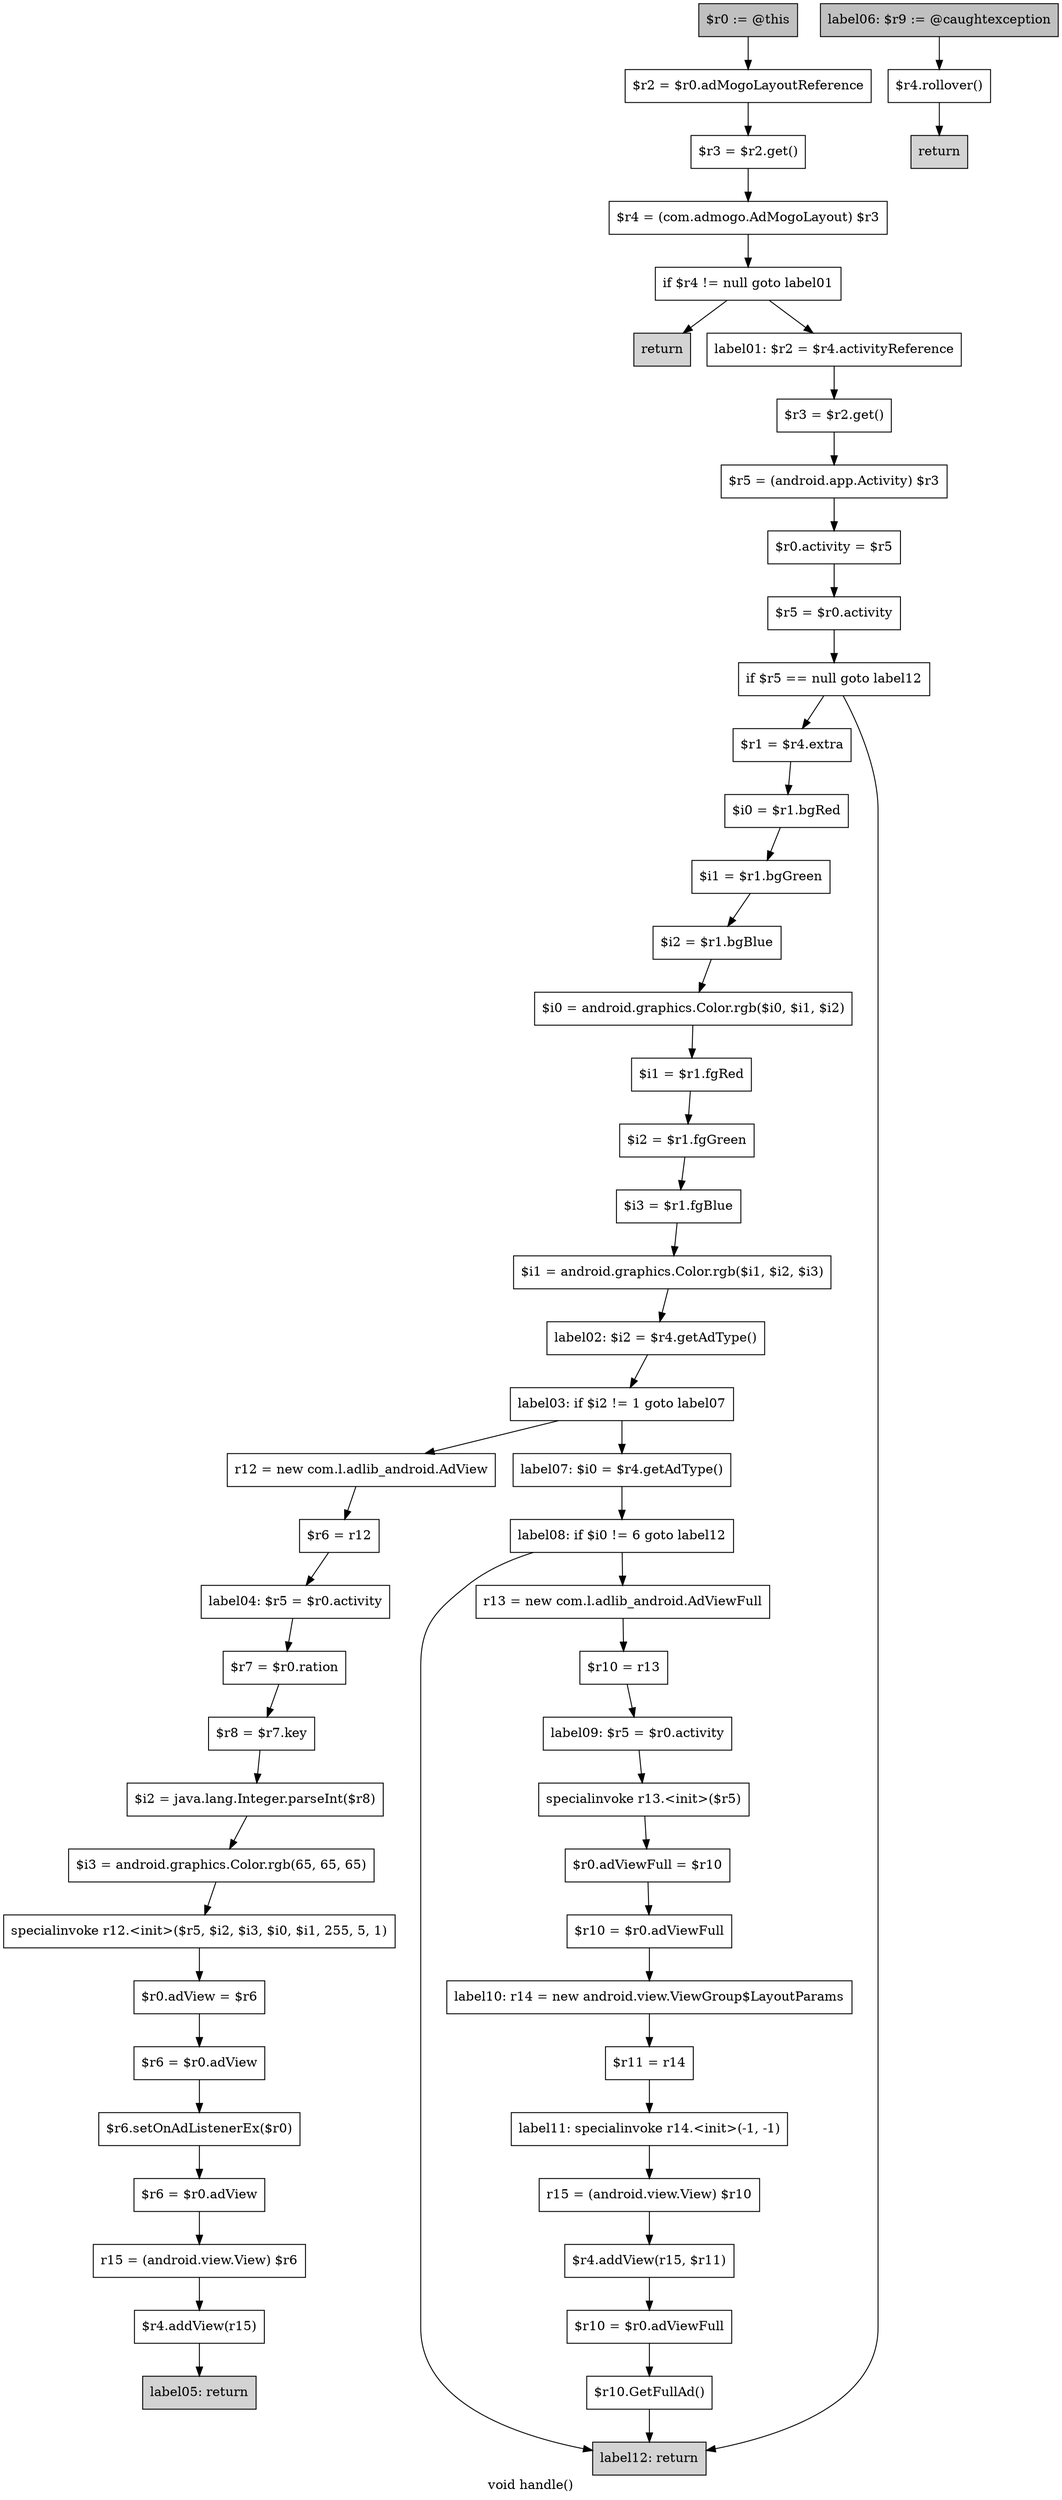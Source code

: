 digraph "void handle()" {
    label="void handle()";
    node [shape=box];
    "0" [style=filled,fillcolor=gray,label="$r0 := @this",];
    "1" [label="$r2 = $r0.adMogoLayoutReference",];
    "0"->"1";
    "2" [label="$r3 = $r2.get()",];
    "1"->"2";
    "3" [label="$r4 = (com.admogo.AdMogoLayout) $r3",];
    "2"->"3";
    "4" [label="if $r4 != null goto label01",];
    "3"->"4";
    "5" [style=filled,fillcolor=lightgray,label="return",];
    "4"->"5";
    "6" [label="label01: $r2 = $r4.activityReference",];
    "4"->"6";
    "7" [label="$r3 = $r2.get()",];
    "6"->"7";
    "8" [label="$r5 = (android.app.Activity) $r3",];
    "7"->"8";
    "9" [label="$r0.activity = $r5",];
    "8"->"9";
    "10" [label="$r5 = $r0.activity",];
    "9"->"10";
    "11" [label="if $r5 == null goto label12",];
    "10"->"11";
    "12" [label="$r1 = $r4.extra",];
    "11"->"12";
    "56" [style=filled,fillcolor=lightgray,label="label12: return",];
    "11"->"56";
    "13" [label="$i0 = $r1.bgRed",];
    "12"->"13";
    "14" [label="$i1 = $r1.bgGreen",];
    "13"->"14";
    "15" [label="$i2 = $r1.bgBlue",];
    "14"->"15";
    "16" [label="$i0 = android.graphics.Color.rgb($i0, $i1, $i2)",];
    "15"->"16";
    "17" [label="$i1 = $r1.fgRed",];
    "16"->"17";
    "18" [label="$i2 = $r1.fgGreen",];
    "17"->"18";
    "19" [label="$i3 = $r1.fgBlue",];
    "18"->"19";
    "20" [label="$i1 = android.graphics.Color.rgb($i1, $i2, $i3)",];
    "19"->"20";
    "21" [label="label02: $i2 = $r4.getAdType()",];
    "20"->"21";
    "22" [label="label03: if $i2 != 1 goto label07",];
    "21"->"22";
    "23" [label="r12 = new com.l.adlib_android.AdView",];
    "22"->"23";
    "41" [label="label07: $i0 = $r4.getAdType()",];
    "22"->"41";
    "24" [label="$r6 = r12",];
    "23"->"24";
    "25" [label="label04: $r5 = $r0.activity",];
    "24"->"25";
    "26" [label="$r7 = $r0.ration",];
    "25"->"26";
    "27" [label="$r8 = $r7.key",];
    "26"->"27";
    "28" [label="$i2 = java.lang.Integer.parseInt($r8)",];
    "27"->"28";
    "29" [label="$i3 = android.graphics.Color.rgb(65, 65, 65)",];
    "28"->"29";
    "30" [label="specialinvoke r12.<init>($r5, $i2, $i3, $i0, $i1, 255, 5, 1)",];
    "29"->"30";
    "31" [label="$r0.adView = $r6",];
    "30"->"31";
    "32" [label="$r6 = $r0.adView",];
    "31"->"32";
    "33" [label="$r6.setOnAdListenerEx($r0)",];
    "32"->"33";
    "34" [label="$r6 = $r0.adView",];
    "33"->"34";
    "35" [label="r15 = (android.view.View) $r6",];
    "34"->"35";
    "36" [label="$r4.addView(r15)",];
    "35"->"36";
    "37" [style=filled,fillcolor=lightgray,label="label05: return",];
    "36"->"37";
    "38" [style=filled,fillcolor=gray,label="label06: $r9 := @caughtexception",];
    "39" [label="$r4.rollover()",];
    "38"->"39";
    "40" [style=filled,fillcolor=lightgray,label="return",];
    "39"->"40";
    "42" [label="label08: if $i0 != 6 goto label12",];
    "41"->"42";
    "43" [label="r13 = new com.l.adlib_android.AdViewFull",];
    "42"->"43";
    "42"->"56";
    "44" [label="$r10 = r13",];
    "43"->"44";
    "45" [label="label09: $r5 = $r0.activity",];
    "44"->"45";
    "46" [label="specialinvoke r13.<init>($r5)",];
    "45"->"46";
    "47" [label="$r0.adViewFull = $r10",];
    "46"->"47";
    "48" [label="$r10 = $r0.adViewFull",];
    "47"->"48";
    "49" [label="label10: r14 = new android.view.ViewGroup$LayoutParams",];
    "48"->"49";
    "50" [label="$r11 = r14",];
    "49"->"50";
    "51" [label="label11: specialinvoke r14.<init>(-1, -1)",];
    "50"->"51";
    "52" [label="r15 = (android.view.View) $r10",];
    "51"->"52";
    "53" [label="$r4.addView(r15, $r11)",];
    "52"->"53";
    "54" [label="$r10 = $r0.adViewFull",];
    "53"->"54";
    "55" [label="$r10.GetFullAd()",];
    "54"->"55";
    "55"->"56";
}
